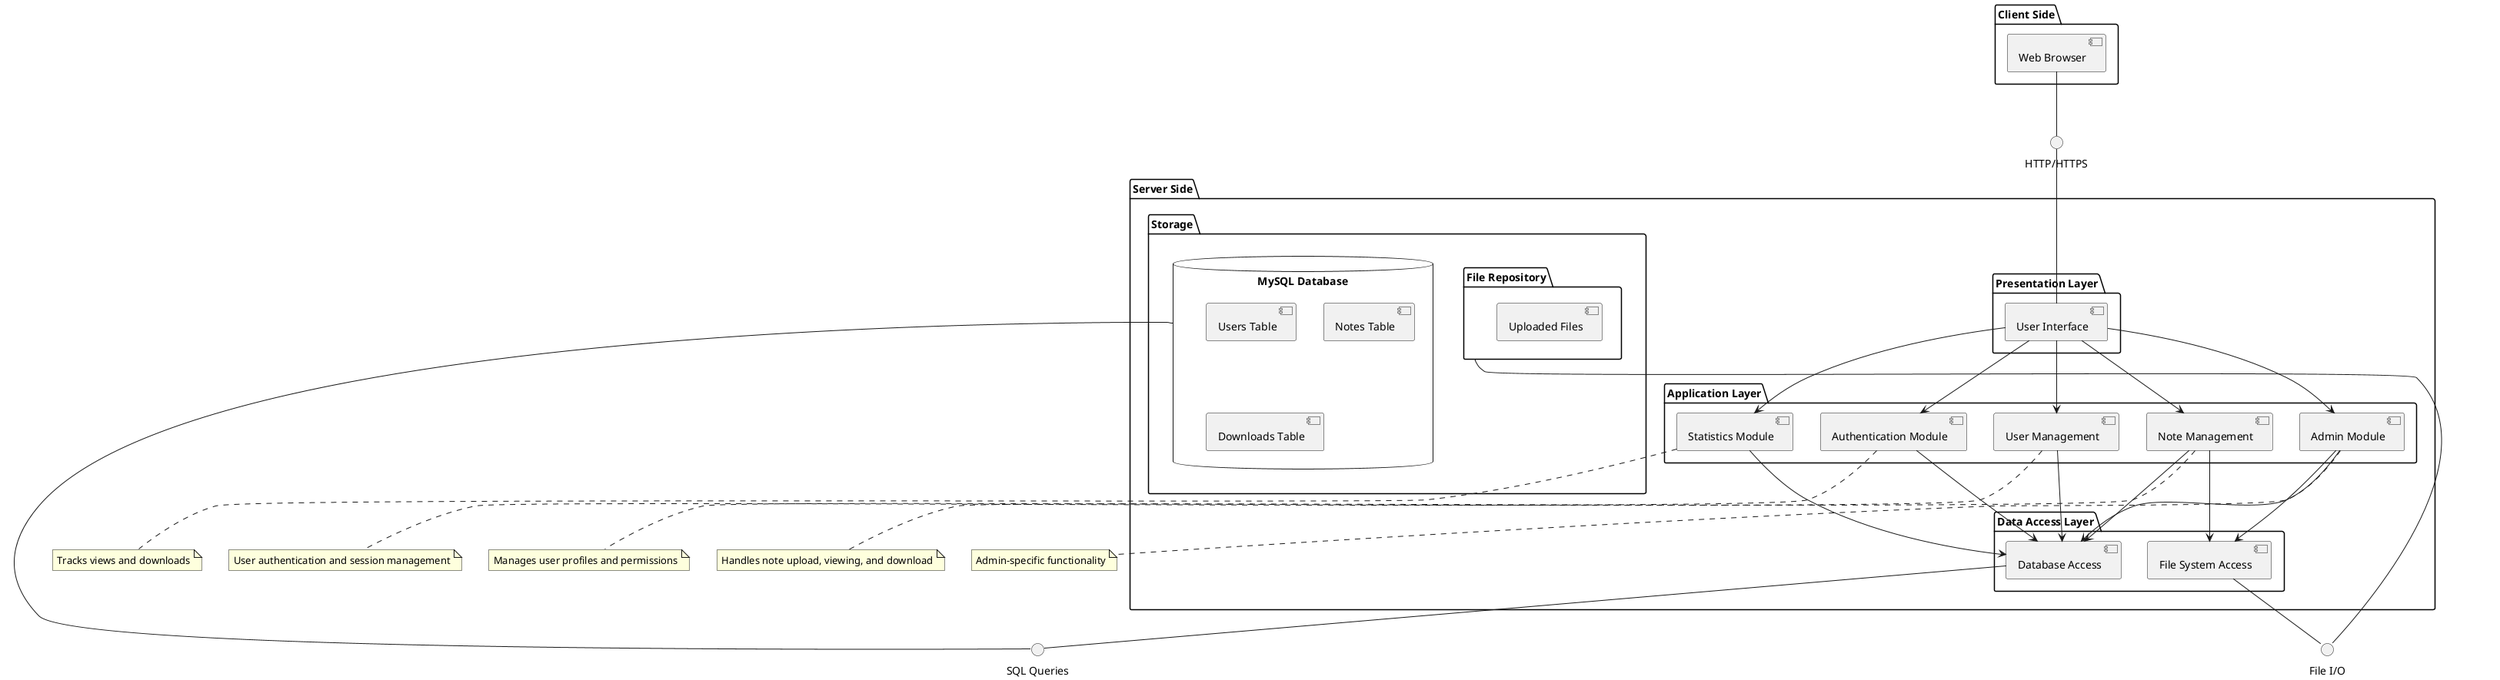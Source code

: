 @startuml Notes Sharing Platform - Component Diagram

' Define components
package "Client Side" {
  [Web Browser] as Browser
}

package "Server Side" {
  package "Presentation Layer" {
    [User Interface] as UI
  }
  
  package "Application Layer" {
    [Authentication Module] as Auth
    [Note Management] as NoteManager
    [User Management] as UserManager
    [Admin Module] as AdminModule
    [Statistics Module] as StatsModule
  }
  
  package "Data Access Layer" {
    [Database Access] as DBAccess
    [File System Access] as FSAccess
  }
  
  package "Storage" {
    database "MySQL Database" as DB {
      [Users Table]
      [Notes Table]
      [Downloads Table]
    }
    
    folder "File Repository" as FileRepo {
      [Uploaded Files]
    }
  }
}

' Define interfaces
interface "HTTP/HTTPS" as HTTP
interface "SQL Queries" as SQL
interface "File I/O" as FileIO

' Define relationships
Browser -- HTTP
HTTP -- UI

UI --> Auth
UI --> NoteManager
UI --> UserManager
UI --> AdminModule
UI --> StatsModule

Auth --> DBAccess
NoteManager --> DBAccess
NoteManager --> FSAccess
UserManager --> DBAccess
AdminModule --> DBAccess
AdminModule --> FSAccess
StatsModule --> DBAccess

DBAccess -- SQL
SQL -- DB

FSAccess -- FileIO
FileIO -- FileRepo

' Add notes
note "User authentication and session management" as N1
note "Handles note upload, viewing, and download" as N2
note "Manages user profiles and permissions" as N3
note "Admin-specific functionality" as N4
note "Tracks views and downloads" as N5

Auth .. N1
NoteManager .. N2
UserManager .. N3
AdminModule .. N4
StatsModule .. N5

@enduml